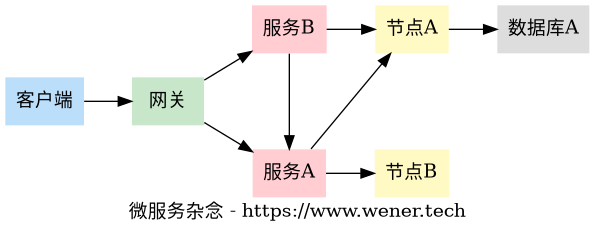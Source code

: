 @startdot
digraph G {
node[shape=box,style=filled,color=transparent]
graph [ nodesep=1,rankdir="LR"]

user -> gateway

gateway -> service_a
gateway -> service_b


{rank=same; service_a service_b}

user[label=<客户端>, fillcolor="#BBDEFB"]
gateway[label=<网关>, fillcolor="#C8E6C9"]
service_a[label=<服务A>,fillcolor="#FFCDD2"]
service_b[label=<服务B>,fillcolor="#FFCDD2"]
node_a[label=<节点A>,fillcolor="#FFF9C4"]
node_b[label=<节点B>,fillcolor="#FFF9C4"]
db_a[label=<数据库A>,fillcolor="#dddddd"]

service_b -> service_a

service_a -> node_a
service_a -> node_b
service_b -> node_a

node_a -> db_a

label="微服务杂念 - https://www.wener.tech"
}
@enddot
